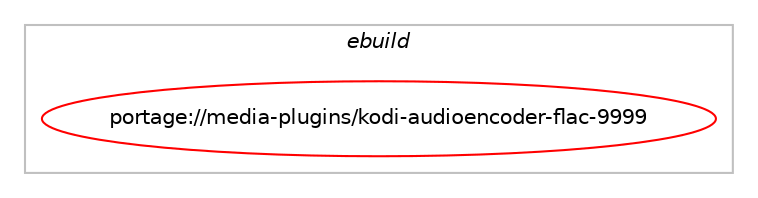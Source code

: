 digraph prolog {

# *************
# Graph options
# *************

newrank=true;
concentrate=true;
compound=true;
graph [rankdir=LR,fontname=Helvetica,fontsize=10,ranksep=1.5];#, ranksep=2.5, nodesep=0.2];
edge  [arrowhead=vee];
node  [fontname=Helvetica,fontsize=10];

# **********
# The ebuild
# **********

subgraph cluster_leftcol {
color=gray;
label=<<i>ebuild</i>>;
id [label="portage://media-plugins/kodi-audioencoder-flac-9999", color=red, width=4, href="../media-plugins/kodi-audioencoder-flac-9999.svg"];
}

# ****************
# The dependencies
# ****************

subgraph cluster_midcol {
color=gray;
label=<<i>dependencies</i>>;
subgraph cluster_compile {
fillcolor="#eeeeee";
style=filled;
label=<<i>compile</i>>;
# *** BEGIN UNKNOWN DEPENDENCY TYPE (TODO) ***
# id -> equal(package_dependency(portage://media-plugins/kodi-audioencoder-flac-9999,install,no,media-libs,flac,none,[,,],any_same_slot,[]))
# *** END UNKNOWN DEPENDENCY TYPE (TODO) ***

# *** BEGIN UNKNOWN DEPENDENCY TYPE (TODO) ***
# id -> equal(package_dependency(portage://media-plugins/kodi-audioencoder-flac-9999,install,no,media-libs,libogg,greaterequal,[1.3.5,,,1.3.5],[],[]))
# *** END UNKNOWN DEPENDENCY TYPE (TODO) ***

# *** BEGIN UNKNOWN DEPENDENCY TYPE (TODO) ***
# id -> equal(package_dependency(portage://media-plugins/kodi-audioencoder-flac-9999,install,no,media-tv,kodi,tilde,[9999,,,9999],[],[]))
# *** END UNKNOWN DEPENDENCY TYPE (TODO) ***

}
subgraph cluster_compileandrun {
fillcolor="#eeeeee";
style=filled;
label=<<i>compile and run</i>>;
}
subgraph cluster_run {
fillcolor="#eeeeee";
style=filled;
label=<<i>run</i>>;
# *** BEGIN UNKNOWN DEPENDENCY TYPE (TODO) ***
# id -> equal(package_dependency(portage://media-plugins/kodi-audioencoder-flac-9999,run,no,media-libs,flac,none,[,,],any_same_slot,[]))
# *** END UNKNOWN DEPENDENCY TYPE (TODO) ***

# *** BEGIN UNKNOWN DEPENDENCY TYPE (TODO) ***
# id -> equal(package_dependency(portage://media-plugins/kodi-audioencoder-flac-9999,run,no,media-libs,libogg,greaterequal,[1.3.5,,,1.3.5],[],[]))
# *** END UNKNOWN DEPENDENCY TYPE (TODO) ***

# *** BEGIN UNKNOWN DEPENDENCY TYPE (TODO) ***
# id -> equal(package_dependency(portage://media-plugins/kodi-audioencoder-flac-9999,run,no,media-tv,kodi,tilde,[9999,,,9999],[],[]))
# *** END UNKNOWN DEPENDENCY TYPE (TODO) ***

}
}

# **************
# The candidates
# **************

subgraph cluster_choices {
rank=same;
color=gray;
label=<<i>candidates</i>>;

}

}
